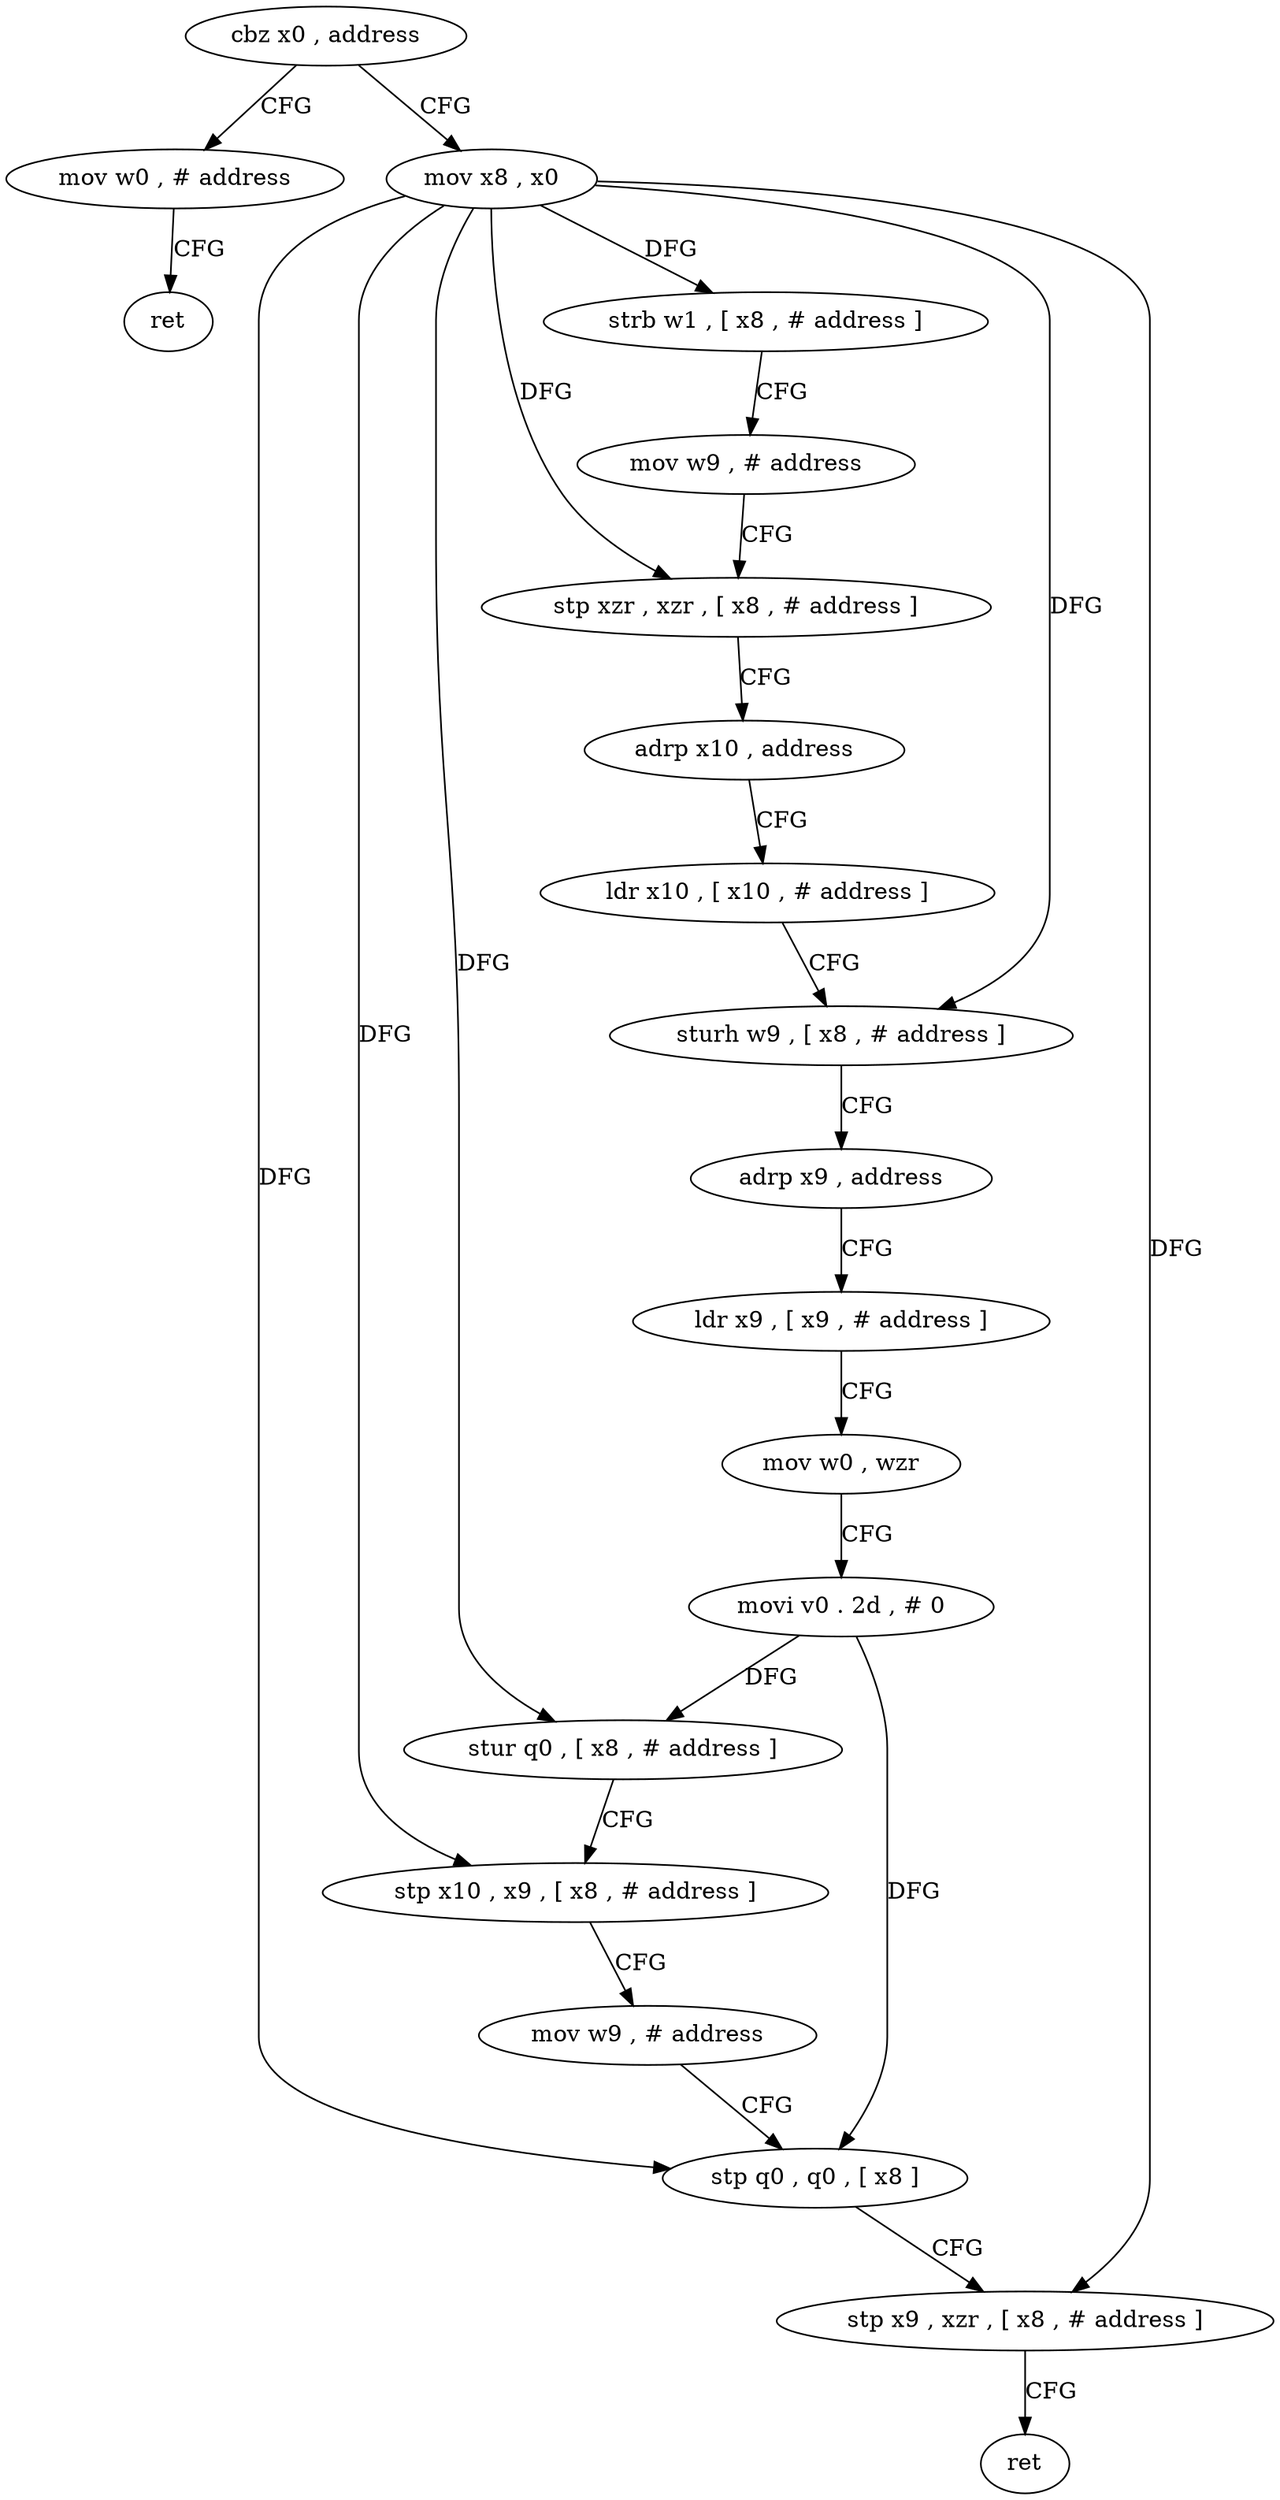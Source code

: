 digraph "func" {
"4284100" [label = "cbz x0 , address" ]
"4284172" [label = "mov w0 , # address" ]
"4284104" [label = "mov x8 , x0" ]
"4284176" [label = "ret" ]
"4284108" [label = "strb w1 , [ x8 , # address ]" ]
"4284112" [label = "mov w9 , # address" ]
"4284116" [label = "stp xzr , xzr , [ x8 , # address ]" ]
"4284120" [label = "adrp x10 , address" ]
"4284124" [label = "ldr x10 , [ x10 , # address ]" ]
"4284128" [label = "sturh w9 , [ x8 , # address ]" ]
"4284132" [label = "adrp x9 , address" ]
"4284136" [label = "ldr x9 , [ x9 , # address ]" ]
"4284140" [label = "mov w0 , wzr" ]
"4284144" [label = "movi v0 . 2d , # 0" ]
"4284148" [label = "stur q0 , [ x8 , # address ]" ]
"4284152" [label = "stp x10 , x9 , [ x8 , # address ]" ]
"4284156" [label = "mov w9 , # address" ]
"4284160" [label = "stp q0 , q0 , [ x8 ]" ]
"4284164" [label = "stp x9 , xzr , [ x8 , # address ]" ]
"4284168" [label = "ret" ]
"4284100" -> "4284172" [ label = "CFG" ]
"4284100" -> "4284104" [ label = "CFG" ]
"4284172" -> "4284176" [ label = "CFG" ]
"4284104" -> "4284108" [ label = "DFG" ]
"4284104" -> "4284116" [ label = "DFG" ]
"4284104" -> "4284128" [ label = "DFG" ]
"4284104" -> "4284148" [ label = "DFG" ]
"4284104" -> "4284152" [ label = "DFG" ]
"4284104" -> "4284160" [ label = "DFG" ]
"4284104" -> "4284164" [ label = "DFG" ]
"4284108" -> "4284112" [ label = "CFG" ]
"4284112" -> "4284116" [ label = "CFG" ]
"4284116" -> "4284120" [ label = "CFG" ]
"4284120" -> "4284124" [ label = "CFG" ]
"4284124" -> "4284128" [ label = "CFG" ]
"4284128" -> "4284132" [ label = "CFG" ]
"4284132" -> "4284136" [ label = "CFG" ]
"4284136" -> "4284140" [ label = "CFG" ]
"4284140" -> "4284144" [ label = "CFG" ]
"4284144" -> "4284148" [ label = "DFG" ]
"4284144" -> "4284160" [ label = "DFG" ]
"4284148" -> "4284152" [ label = "CFG" ]
"4284152" -> "4284156" [ label = "CFG" ]
"4284156" -> "4284160" [ label = "CFG" ]
"4284160" -> "4284164" [ label = "CFG" ]
"4284164" -> "4284168" [ label = "CFG" ]
}

